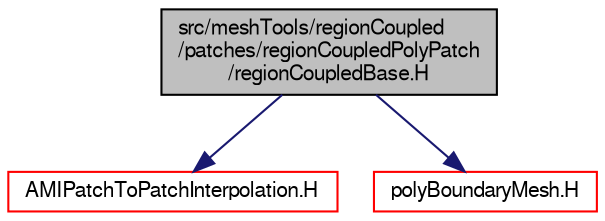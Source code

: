 digraph "src/meshTools/regionCoupled/patches/regionCoupledPolyPatch/regionCoupledBase.H"
{
  bgcolor="transparent";
  edge [fontname="FreeSans",fontsize="10",labelfontname="FreeSans",labelfontsize="10"];
  node [fontname="FreeSans",fontsize="10",shape=record];
  Node0 [label="src/meshTools/regionCoupled\l/patches/regionCoupledPolyPatch\l/regionCoupledBase.H",height=0.2,width=0.4,color="black", fillcolor="grey75", style="filled", fontcolor="black"];
  Node0 -> Node1 [color="midnightblue",fontsize="10",style="solid",fontname="FreeSans"];
  Node1 [label="AMIPatchToPatchInterpolation.H",height=0.2,width=0.4,color="red",URL="$a07292.html"];
  Node0 -> Node191 [color="midnightblue",fontsize="10",style="solid",fontname="FreeSans"];
  Node191 [label="polyBoundaryMesh.H",height=0.2,width=0.4,color="red",URL="$a11615.html"];
}
